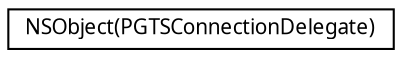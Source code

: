 digraph "Graphical Class Hierarchy"
{
  edge [fontname="LucidaGrande",fontsize="10",labelfontname="LucidaGrande",labelfontsize="10"];
  node [fontname="LucidaGrande",fontsize="10",shape=record];
  rankdir="LR";
  Node1 [label="NSObject(PGTSConnectionDelegate)",height=0.2,width=0.4,color="black", fillcolor="white", style="filled",URL="$category_n_s_object_07_p_g_t_s_connection_delegate_08.html"];
}
